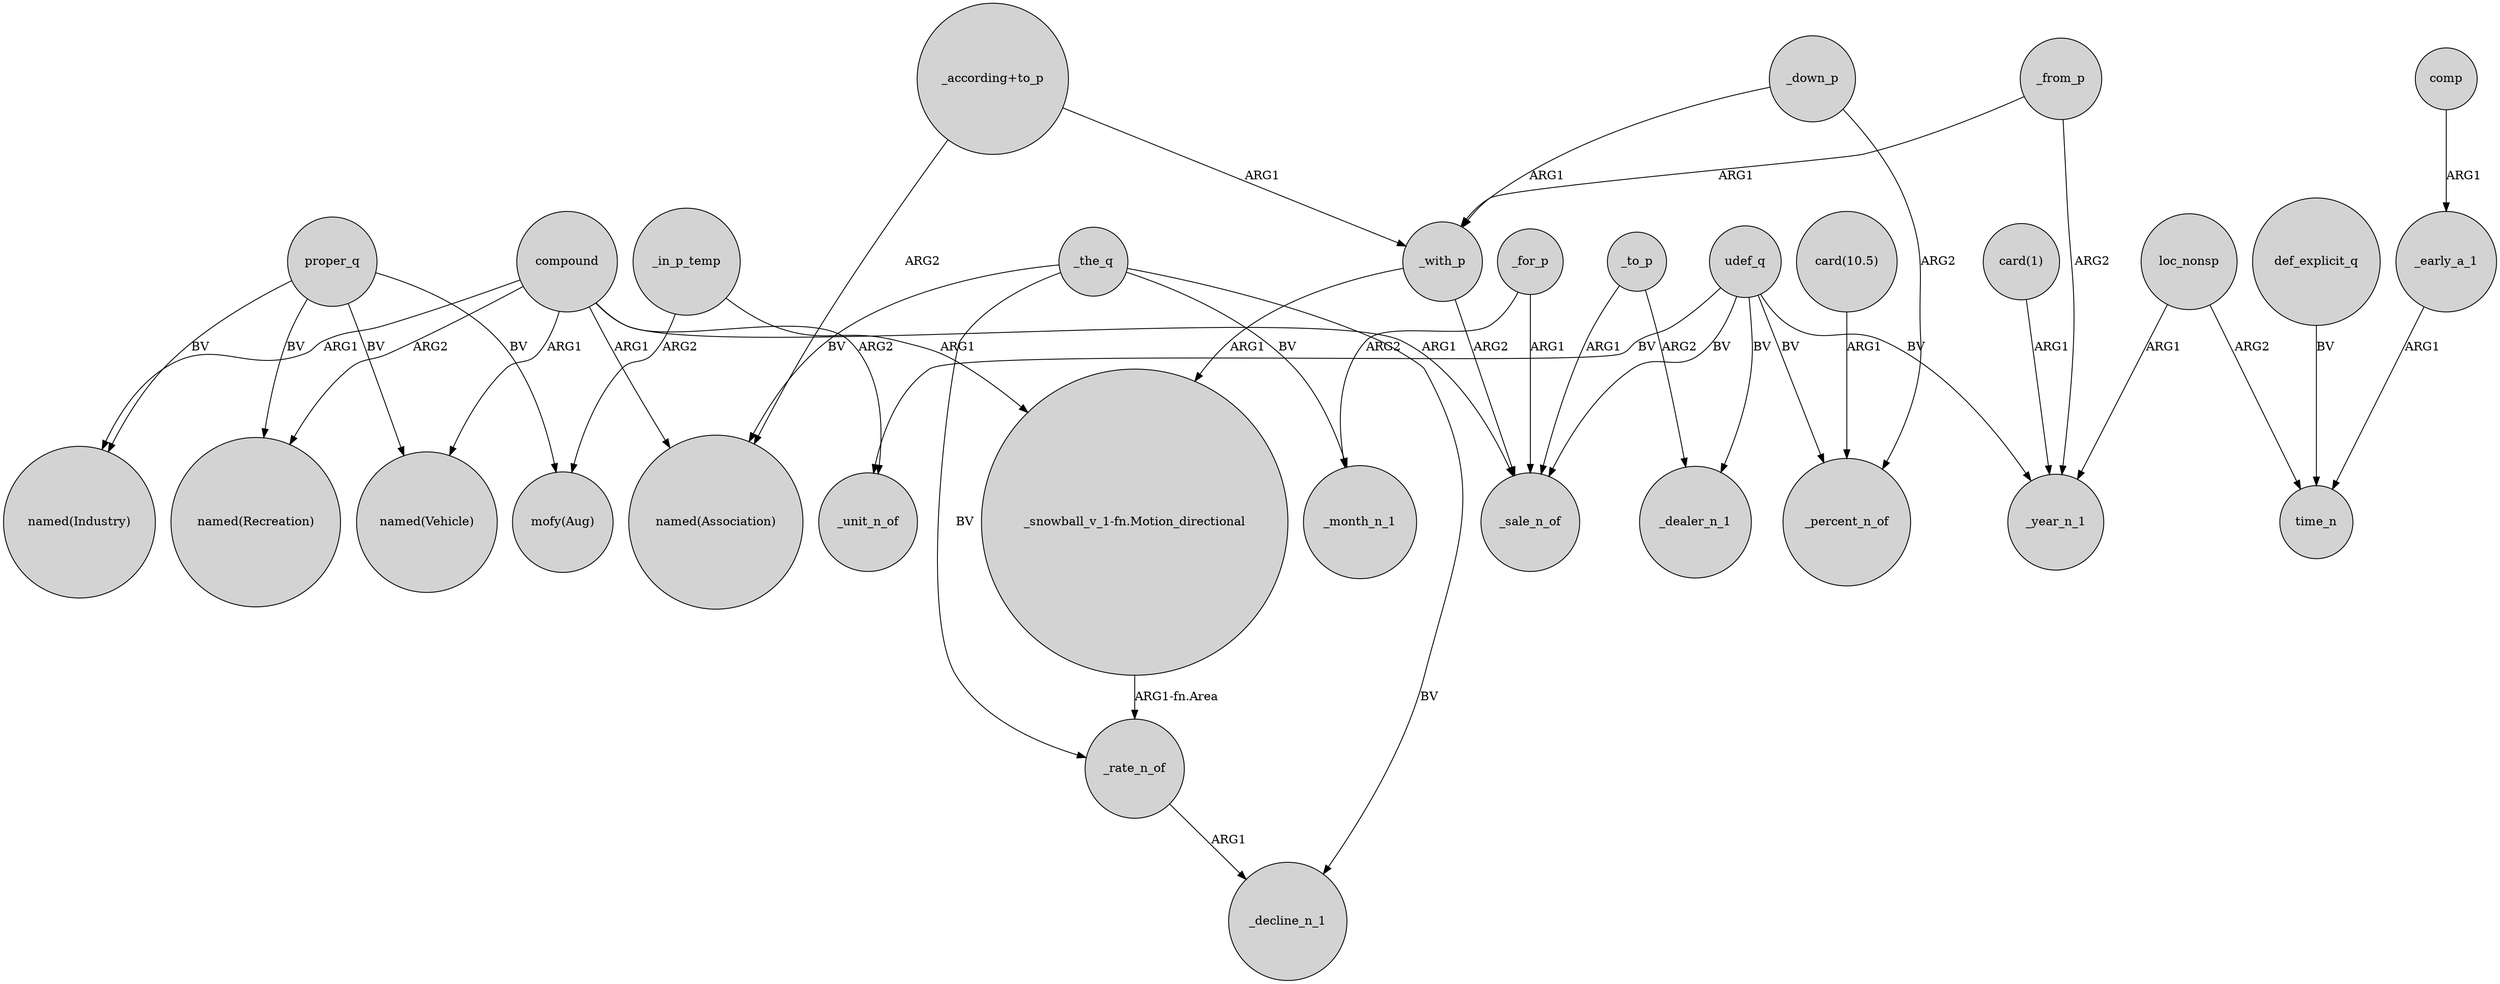 digraph {
	node [shape=circle style=filled]
	_early_a_1 -> time_n [label=ARG1]
	_in_p_temp -> "mofy(Aug)" [label=ARG2]
	proper_q -> "named(Vehicle)" [label=BV]
	_from_p -> _with_p [label=ARG1]
	_rate_n_of -> _decline_n_1 [label=ARG1]
	_for_p -> _sale_n_of [label=ARG1]
	udef_q -> _unit_n_of [label=BV]
	_with_p -> "_snowball_v_1-fn.Motion_directional" [label=ARG1]
	_to_p -> _dealer_n_1 [label=ARG2]
	"card(1)" -> _year_n_1 [label=ARG1]
	_the_q -> _month_n_1 [label=BV]
	loc_nonsp -> _year_n_1 [label=ARG1]
	"_according+to_p" -> _with_p [label=ARG1]
	proper_q -> "named(Industry)" [label=BV]
	proper_q -> "mofy(Aug)" [label=BV]
	compound -> "named(Association)" [label=ARG1]
	compound -> _sale_n_of [label=ARG1]
	comp -> _early_a_1 [label=ARG1]
	udef_q -> _sale_n_of [label=BV]
	_to_p -> _sale_n_of [label=ARG1]
	compound -> "named(Industry)" [label=ARG1]
	proper_q -> "named(Recreation)" [label=BV]
	_with_p -> _sale_n_of [label=ARG2]
	_the_q -> _rate_n_of [label=BV]
	compound -> "named(Recreation)" [label=ARG2]
	udef_q -> _percent_n_of [label=BV]
	"_snowball_v_1-fn.Motion_directional" -> _rate_n_of [label="ARG1-fn.Area"]
	"_according+to_p" -> "named(Association)" [label=ARG2]
	compound -> _unit_n_of [label=ARG2]
	compound -> "named(Vehicle)" [label=ARG1]
	"card(10.5)" -> _percent_n_of [label=ARG1]
	_from_p -> _year_n_1 [label=ARG2]
	udef_q -> _dealer_n_1 [label=BV]
	def_explicit_q -> time_n [label=BV]
	udef_q -> _year_n_1 [label=BV]
	loc_nonsp -> time_n [label=ARG2]
	_down_p -> _percent_n_of [label=ARG2]
	_the_q -> _decline_n_1 [label=BV]
	_down_p -> _with_p [label=ARG1]
	_the_q -> "named(Association)" [label=BV]
	_in_p_temp -> "_snowball_v_1-fn.Motion_directional" [label=ARG1]
	_for_p -> _month_n_1 [label=ARG2]
}
